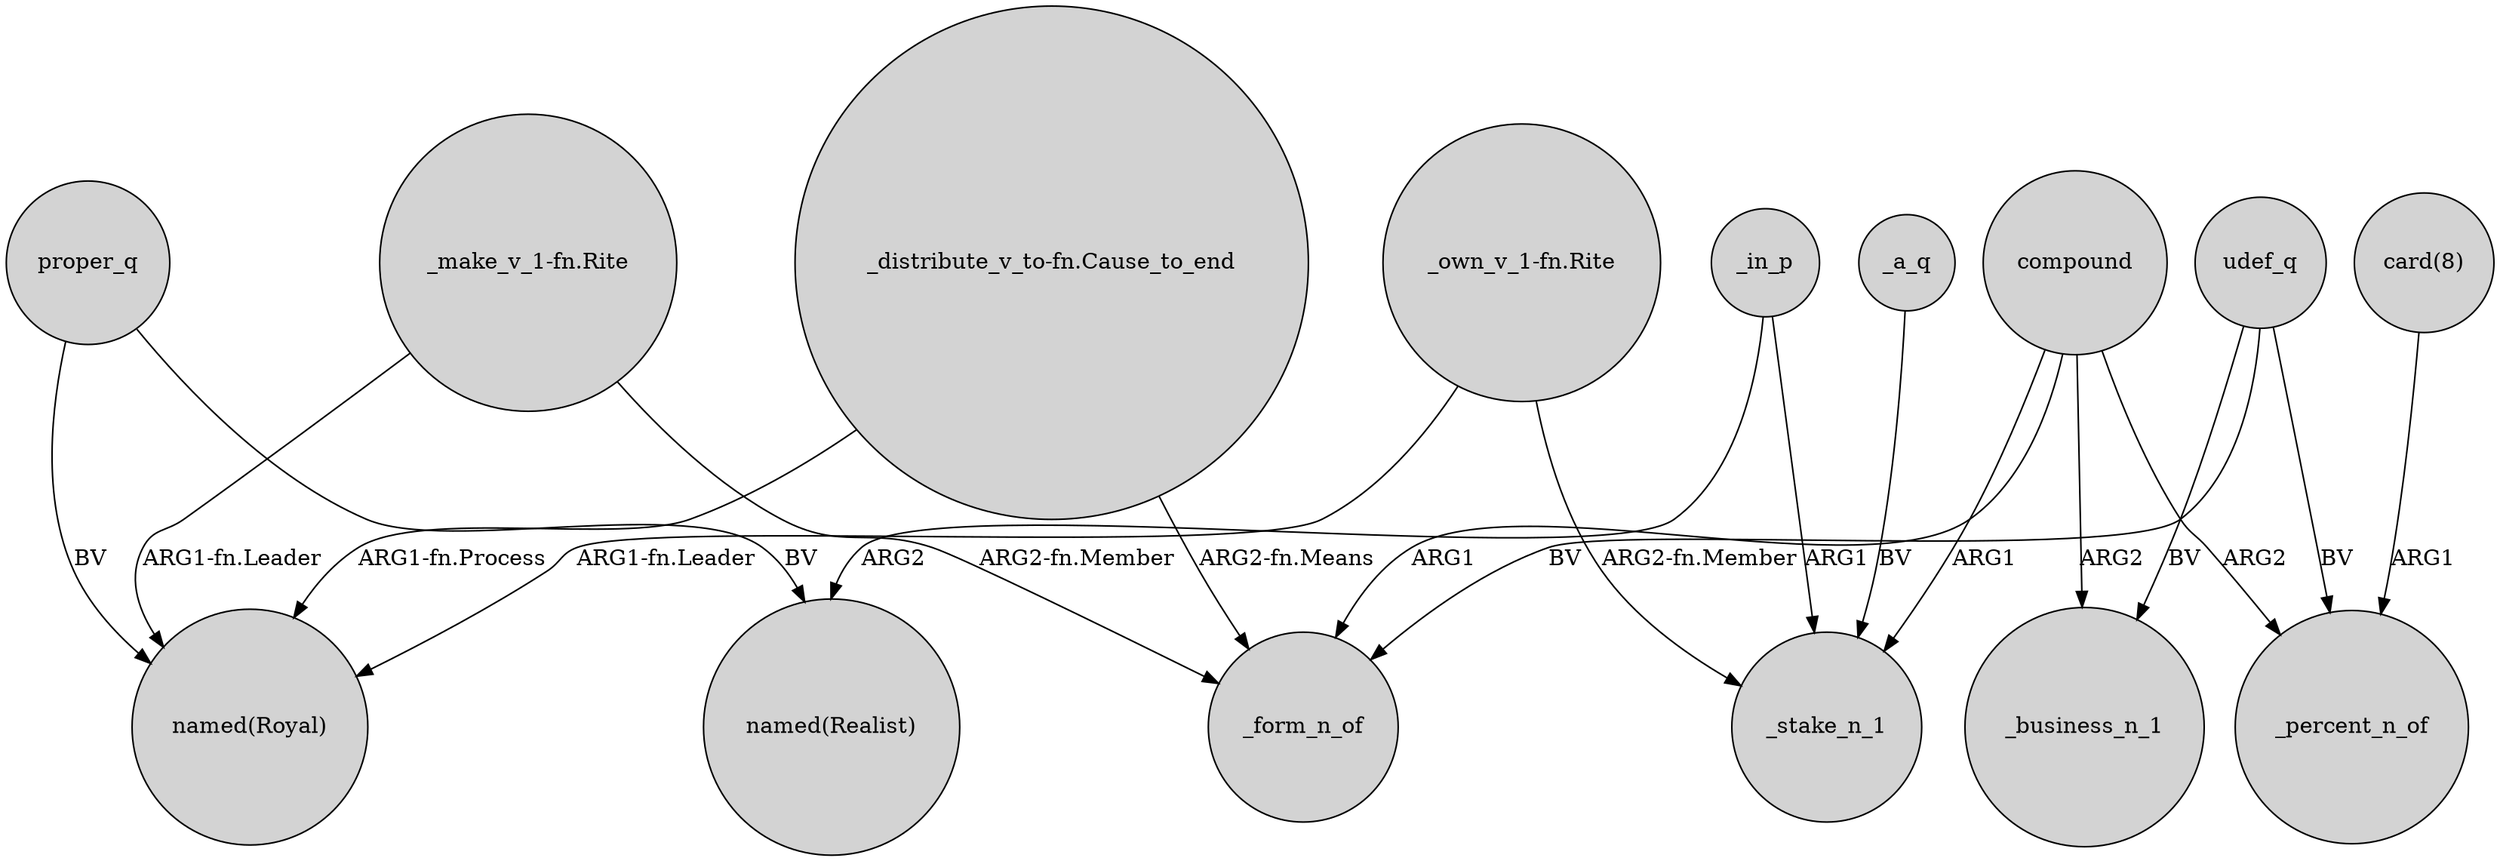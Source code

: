 digraph {
	node [shape=circle style=filled]
	proper_q -> "named(Royal)" [label=BV]
	_in_p -> "named(Realist)" [label=ARG2]
	compound -> _form_n_of [label=ARG1]
	udef_q -> _form_n_of [label=BV]
	"card(8)" -> _percent_n_of [label=ARG1]
	udef_q -> _business_n_1 [label=BV]
	"_make_v_1-fn.Rite" -> _form_n_of [label="ARG2-fn.Member"]
	udef_q -> _percent_n_of [label=BV]
	compound -> _stake_n_1 [label=ARG1]
	compound -> _percent_n_of [label=ARG2]
	"_make_v_1-fn.Rite" -> "named(Royal)" [label="ARG1-fn.Leader"]
	"_distribute_v_to-fn.Cause_to_end" -> "named(Royal)" [label="ARG1-fn.Process"]
	"_distribute_v_to-fn.Cause_to_end" -> _form_n_of [label="ARG2-fn.Means"]
	compound -> _business_n_1 [label=ARG2]
	proper_q -> "named(Realist)" [label=BV]
	"_own_v_1-fn.Rite" -> "named(Royal)" [label="ARG1-fn.Leader"]
	"_own_v_1-fn.Rite" -> _stake_n_1 [label="ARG2-fn.Member"]
	_in_p -> _stake_n_1 [label=ARG1]
	_a_q -> _stake_n_1 [label=BV]
}
